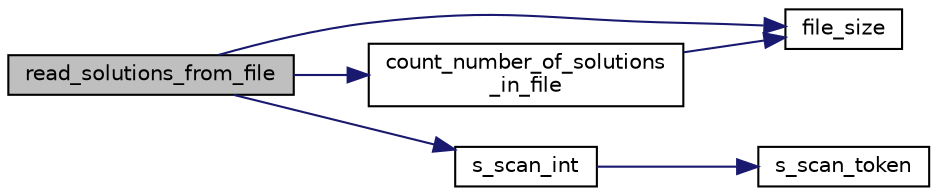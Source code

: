 digraph "read_solutions_from_file"
{
  edge [fontname="Helvetica",fontsize="10",labelfontname="Helvetica",labelfontsize="10"];
  node [fontname="Helvetica",fontsize="10",shape=record];
  rankdir="LR";
  Node13932 [label="read_solutions_from_file",height=0.2,width=0.4,color="black", fillcolor="grey75", style="filled", fontcolor="black"];
  Node13932 -> Node13933 [color="midnightblue",fontsize="10",style="solid",fontname="Helvetica"];
  Node13933 [label="file_size",height=0.2,width=0.4,color="black", fillcolor="white", style="filled",URL="$d4/d74/util_8_c.html#a5c37cf5785204b6e9adf647dc14d0e50"];
  Node13932 -> Node13934 [color="midnightblue",fontsize="10",style="solid",fontname="Helvetica"];
  Node13934 [label="count_number_of_solutions\l_in_file",height=0.2,width=0.4,color="black", fillcolor="white", style="filled",URL="$d4/d74/util_8_c.html#a540ec142294ad413a7dd9bdff8d5ea1a"];
  Node13934 -> Node13933 [color="midnightblue",fontsize="10",style="solid",fontname="Helvetica"];
  Node13932 -> Node13935 [color="midnightblue",fontsize="10",style="solid",fontname="Helvetica"];
  Node13935 [label="s_scan_int",height=0.2,width=0.4,color="black", fillcolor="white", style="filled",URL="$d4/d74/util_8_c.html#ab43cab8ae063700a2fc82113b69eea5f"];
  Node13935 -> Node13936 [color="midnightblue",fontsize="10",style="solid",fontname="Helvetica"];
  Node13936 [label="s_scan_token",height=0.2,width=0.4,color="black", fillcolor="white", style="filled",URL="$d4/d74/util_8_c.html#a8d1a4ad92d09138f7a1a7e389469ed45"];
}

